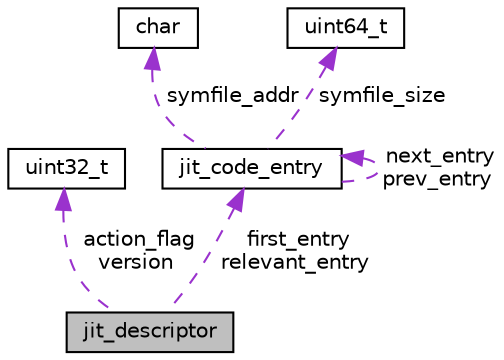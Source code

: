 digraph "jit_descriptor"
{
 // LATEX_PDF_SIZE
  bgcolor="transparent";
  edge [fontname="Helvetica",fontsize="10",labelfontname="Helvetica",labelfontsize="10"];
  node [fontname="Helvetica",fontsize="10",shape="box"];
  Node1 [label="jit_descriptor",height=0.2,width=0.4,color="black", fillcolor="grey75", style="filled", fontcolor="black",tooltip=" "];
  Node2 -> Node1 [dir="back",color="darkorchid3",fontsize="10",style="dashed",label=" action_flag\nversion" ,fontname="Helvetica"];
  Node2 [label="uint32_t",height=0.2,width=0.4,color="black",URL="$classuint32__t.html",tooltip=" "];
  Node3 -> Node1 [dir="back",color="darkorchid3",fontsize="10",style="dashed",label=" first_entry\nrelevant_entry" ,fontname="Helvetica"];
  Node3 [label="jit_code_entry",height=0.2,width=0.4,color="black",URL="$structjit__code__entry.html",tooltip=" "];
  Node3 -> Node3 [dir="back",color="darkorchid3",fontsize="10",style="dashed",label=" next_entry\nprev_entry" ,fontname="Helvetica"];
  Node4 -> Node3 [dir="back",color="darkorchid3",fontsize="10",style="dashed",label=" symfile_addr" ,fontname="Helvetica"];
  Node4 [label="char",height=0.2,width=0.4,color="black",URL="$classchar.html",tooltip=" "];
  Node5 -> Node3 [dir="back",color="darkorchid3",fontsize="10",style="dashed",label=" symfile_size" ,fontname="Helvetica"];
  Node5 [label="uint64_t",height=0.2,width=0.4,color="black",tooltip=" "];
}
